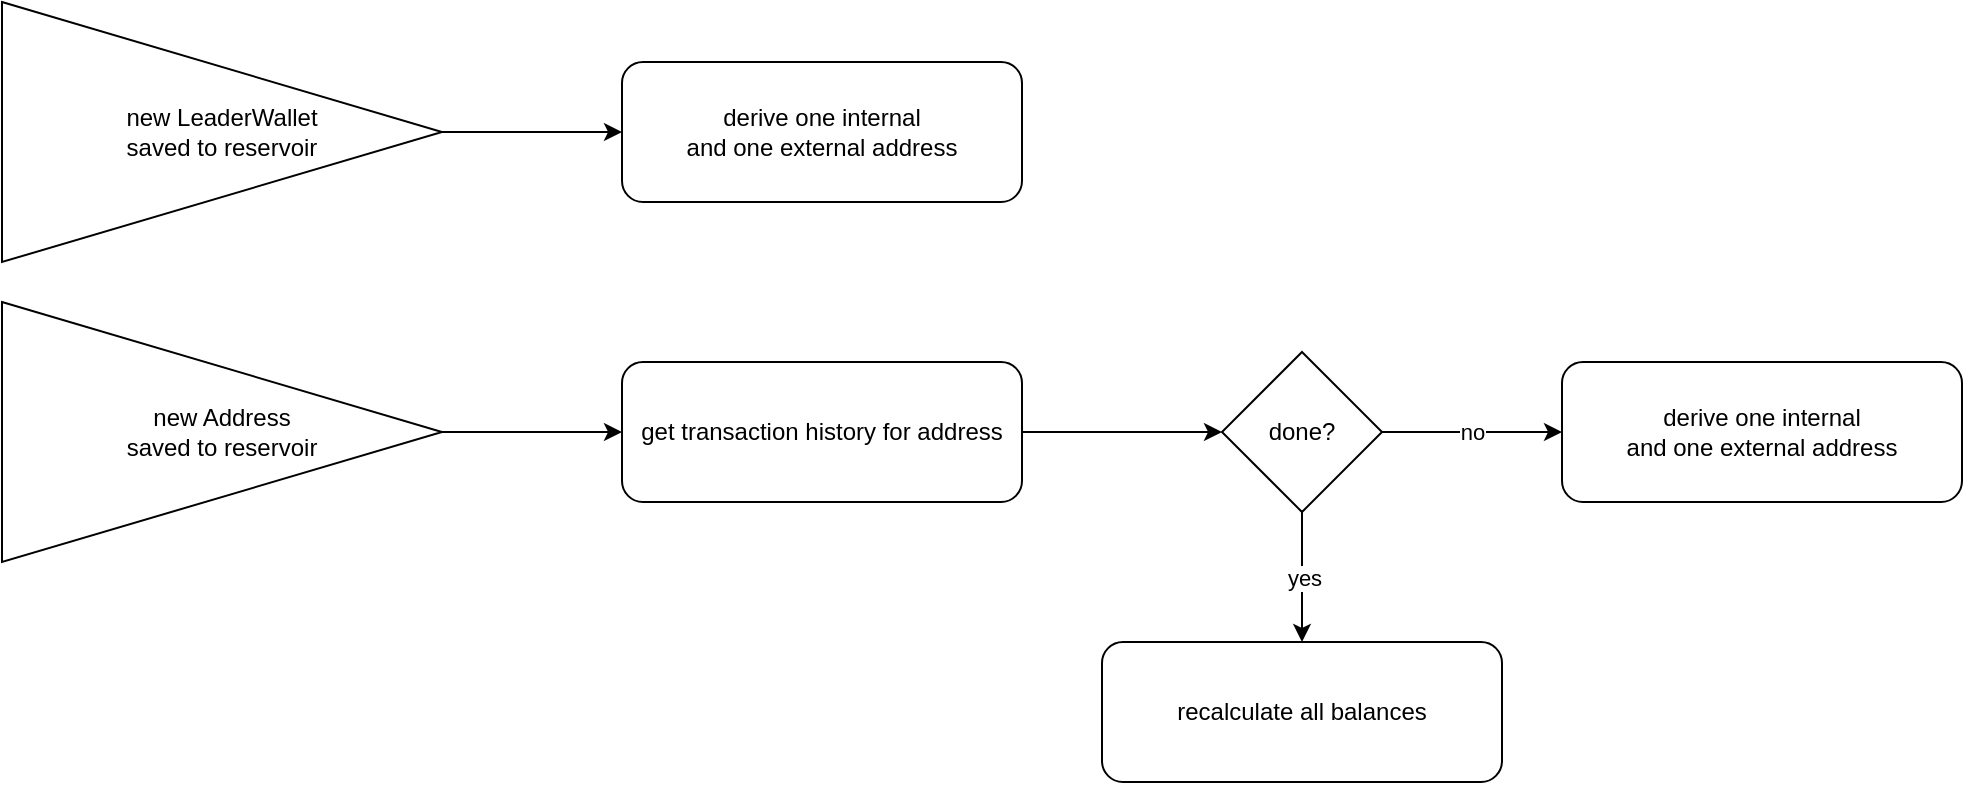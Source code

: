 <mxfile>
    <diagram id="UkjHTL_ulX4ffRmlqdr8" name="Page-1">
        <mxGraphModel dx="874" dy="381" grid="1" gridSize="10" guides="1" tooltips="1" connect="1" arrows="1" fold="1" page="1" pageScale="1" pageWidth="850" pageHeight="1100" math="0" shadow="0">
            <root>
                <mxCell id="0"/>
                <mxCell id="1" parent="0"/>
                <mxCell id="5" style="edgeStyle=orthogonalEdgeStyle;rounded=0;orthogonalLoop=1;jettySize=auto;html=1;" edge="1" parent="1" source="3" target="4">
                    <mxGeometry relative="1" as="geometry"/>
                </mxCell>
                <mxCell id="3" value="new LeaderWallet&lt;br&gt;saved to reservoir" style="triangle;whiteSpace=wrap;html=1;" vertex="1" parent="1">
                    <mxGeometry x="70" y="20" width="220" height="130" as="geometry"/>
                </mxCell>
                <mxCell id="4" value="derive one internal&lt;br&gt;and one external address" style="rounded=1;whiteSpace=wrap;html=1;" vertex="1" parent="1">
                    <mxGeometry x="380" y="50" width="200" height="70" as="geometry"/>
                </mxCell>
                <mxCell id="7" style="edgeStyle=orthogonalEdgeStyle;rounded=0;orthogonalLoop=1;jettySize=auto;html=1;" edge="1" parent="1" source="6">
                    <mxGeometry relative="1" as="geometry">
                        <mxPoint x="380" y="235" as="targetPoint"/>
                    </mxGeometry>
                </mxCell>
                <mxCell id="6" value="new Address&lt;br&gt;saved to reservoir" style="triangle;whiteSpace=wrap;html=1;" vertex="1" parent="1">
                    <mxGeometry x="70" y="170" width="220" height="130" as="geometry"/>
                </mxCell>
                <mxCell id="9" style="edgeStyle=orthogonalEdgeStyle;rounded=0;orthogonalLoop=1;jettySize=auto;html=1;" edge="1" parent="1" source="8">
                    <mxGeometry relative="1" as="geometry">
                        <mxPoint x="680" y="235" as="targetPoint"/>
                    </mxGeometry>
                </mxCell>
                <mxCell id="8" value="get transaction history for address" style="rounded=1;whiteSpace=wrap;html=1;" vertex="1" parent="1">
                    <mxGeometry x="380" y="200" width="200" height="70" as="geometry"/>
                </mxCell>
                <mxCell id="10" value="derive one internal&lt;br&gt;and one external address" style="rounded=1;whiteSpace=wrap;html=1;" vertex="1" parent="1">
                    <mxGeometry x="850" y="200" width="200" height="70" as="geometry"/>
                </mxCell>
                <mxCell id="12" value="no" style="edgeStyle=orthogonalEdgeStyle;rounded=0;orthogonalLoop=1;jettySize=auto;html=1;entryX=0;entryY=0.5;entryDx=0;entryDy=0;" edge="1" parent="1" source="11" target="10">
                    <mxGeometry relative="1" as="geometry"/>
                </mxCell>
                <mxCell id="13" value="yes" style="edgeStyle=orthogonalEdgeStyle;rounded=0;orthogonalLoop=1;jettySize=auto;html=1;" edge="1" parent="1" source="11">
                    <mxGeometry relative="1" as="geometry">
                        <mxPoint x="720" y="340" as="targetPoint"/>
                    </mxGeometry>
                </mxCell>
                <mxCell id="11" value="done?" style="rhombus;whiteSpace=wrap;html=1;" vertex="1" parent="1">
                    <mxGeometry x="680" y="195" width="80" height="80" as="geometry"/>
                </mxCell>
                <mxCell id="14" value="recalculate all balances" style="rounded=1;whiteSpace=wrap;html=1;" vertex="1" parent="1">
                    <mxGeometry x="620" y="340" width="200" height="70" as="geometry"/>
                </mxCell>
            </root>
        </mxGraphModel>
    </diagram>
</mxfile>